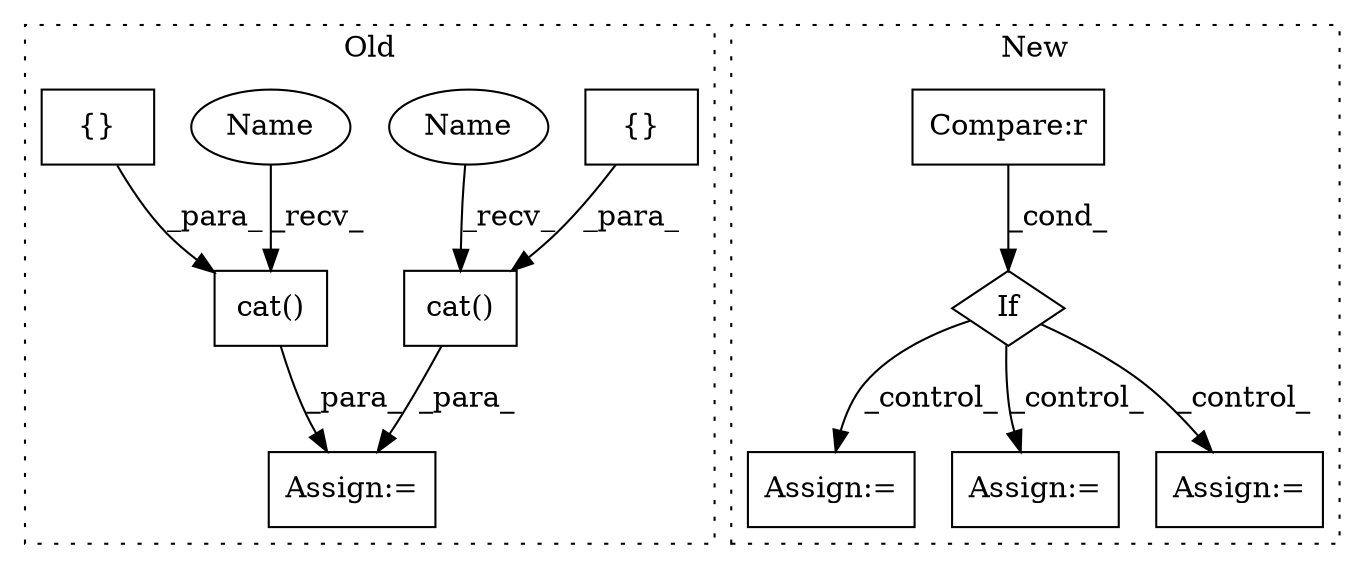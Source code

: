 digraph G {
subgraph cluster0 {
1 [label="cat()" a="75" s="16467,16534" l="19,6" shape="box"];
3 [label="Assign:=" a="68" s="17141" l="3" shape="box"];
4 [label="{}" a="59" s="16504,16533" l="1,0" shape="box"];
9 [label="cat()" a="75" s="16817,16884" l="19,6" shape="box"];
10 [label="{}" a="59" s="16854,16883" l="1,0" shape="box"];
11 [label="Name" a="87" s="16467" l="5" shape="ellipse"];
12 [label="Name" a="87" s="16817" l="5" shape="ellipse"];
label = "Old";
style="dotted";
}
subgraph cluster1 {
2 [label="If" a="96" s="16964" l="3" shape="diamond"];
5 [label="Assign:=" a="68" s="17077" l="3" shape="box"];
6 [label="Assign:=" a="68" s="17052" l="3" shape="box"];
7 [label="Assign:=" a="68" s="17111" l="3" shape="box"];
8 [label="Compare:r" a="40" s="17024" l="6" shape="box"];
label = "New";
style="dotted";
}
1 -> 3 [label="_para_"];
2 -> 6 [label="_control_"];
2 -> 5 [label="_control_"];
2 -> 7 [label="_control_"];
4 -> 1 [label="_para_"];
8 -> 2 [label="_cond_"];
9 -> 3 [label="_para_"];
10 -> 9 [label="_para_"];
11 -> 1 [label="_recv_"];
12 -> 9 [label="_recv_"];
}